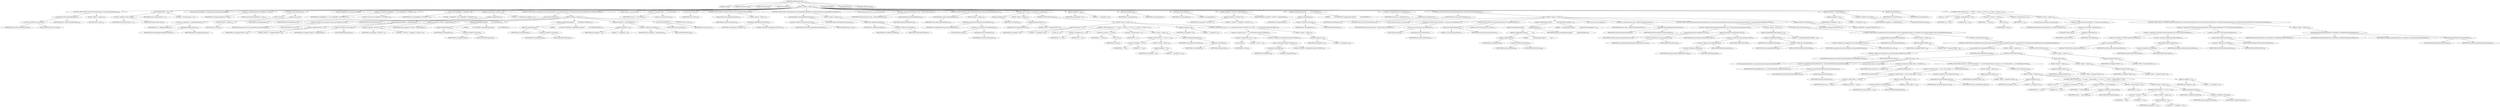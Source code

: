 digraph "printElementDecl" {  
"381" [label = <(METHOD,printElementDecl)<SUB>206</SUB>> ]
"19" [label = <(PARAM,this)<SUB>206</SUB>> ]
"382" [label = <(PARAM,PrintWriter out)<SUB>206</SUB>> ]
"383" [label = <(PARAM,String name)<SUB>206</SUB>> ]
"384" [label = <(PARAM,Class element)<SUB>206</SUB>> ]
"385" [label = <(BLOCK,&lt;empty&gt;,&lt;empty&gt;)<SUB>207</SUB>> ]
"386" [label = <(CONTROL_STRUCTURE,if (visited.containsKey(name)),if (visited.containsKey(name)))<SUB>209</SUB>> ]
"387" [label = <(containsKey,visited.containsKey(name))<SUB>209</SUB>> ]
"388" [label = <(&lt;operator&gt;.fieldAccess,this.visited)<SUB>209</SUB>> ]
"389" [label = <(IDENTIFIER,this,visited.containsKey(name))<SUB>209</SUB>> ]
"390" [label = <(FIELD_IDENTIFIER,visited,visited)<SUB>209</SUB>> ]
"391" [label = <(IDENTIFIER,name,visited.containsKey(name))<SUB>209</SUB>> ]
"392" [label = <(BLOCK,&lt;empty&gt;,&lt;empty&gt;)<SUB>209</SUB>> ]
"393" [label = <(RETURN,return;,return;)<SUB>210</SUB>> ]
"394" [label = <(put,visited.put(name, &quot;&quot;))<SUB>212</SUB>> ]
"395" [label = <(&lt;operator&gt;.fieldAccess,this.visited)<SUB>212</SUB>> ]
"396" [label = <(IDENTIFIER,this,visited.put(name, &quot;&quot;))<SUB>212</SUB>> ]
"397" [label = <(FIELD_IDENTIFIER,visited,visited)<SUB>212</SUB>> ]
"398" [label = <(IDENTIFIER,name,visited.put(name, &quot;&quot;))<SUB>212</SUB>> ]
"399" [label = <(LITERAL,&quot;&quot;,visited.put(name, &quot;&quot;))<SUB>212</SUB>> ]
"400" [label = <(LOCAL,IntrospectionHelper ih: org.apache.tools.ant.IntrospectionHelper)> ]
"401" [label = <(&lt;operator&gt;.assignment,IntrospectionHelper ih = null)<SUB>214</SUB>> ]
"402" [label = <(IDENTIFIER,ih,IntrospectionHelper ih = null)<SUB>214</SUB>> ]
"403" [label = <(LITERAL,null,IntrospectionHelper ih = null)<SUB>214</SUB>> ]
"404" [label = <(CONTROL_STRUCTURE,try,try)<SUB>215</SUB>> ]
"405" [label = <(BLOCK,try,try)<SUB>215</SUB>> ]
"406" [label = <(&lt;operator&gt;.assignment,ih = getHelper(element))<SUB>216</SUB>> ]
"407" [label = <(IDENTIFIER,ih,ih = getHelper(element))<SUB>216</SUB>> ]
"408" [label = <(getHelper,getHelper(element))<SUB>216</SUB>> ]
"409" [label = <(IDENTIFIER,IntrospectionHelper,getHelper(element))<SUB>216</SUB>> ]
"410" [label = <(IDENTIFIER,element,getHelper(element))<SUB>216</SUB>> ]
"411" [label = <(BLOCK,catch,catch)> ]
"412" [label = <(BLOCK,&lt;empty&gt;,&lt;empty&gt;)<SUB>217</SUB>> ]
"413" [label = <(RETURN,return;,return;)<SUB>223</SUB>> ]
"15" [label = <(LOCAL,StringBuffer sb: java.lang.StringBuffer)> ]
"414" [label = <(&lt;operator&gt;.assignment,StringBuffer sb = new StringBuffer(&quot;&lt;!ELEMENT &quot;))<SUB>226</SUB>> ]
"415" [label = <(IDENTIFIER,sb,StringBuffer sb = new StringBuffer(&quot;&lt;!ELEMENT &quot;))<SUB>226</SUB>> ]
"416" [label = <(&lt;operator&gt;.alloc,new StringBuffer(&quot;&lt;!ELEMENT &quot;))<SUB>226</SUB>> ]
"417" [label = <(&lt;init&gt;,new StringBuffer(&quot;&lt;!ELEMENT &quot;))<SUB>226</SUB>> ]
"14" [label = <(IDENTIFIER,sb,new StringBuffer(&quot;&lt;!ELEMENT &quot;))<SUB>226</SUB>> ]
"418" [label = <(LITERAL,&quot;&lt;!ELEMENT &quot;,new StringBuffer(&quot;&lt;!ELEMENT &quot;))<SUB>226</SUB>> ]
"419" [label = <(append,sb.append(name).append(&quot; &quot;))<SUB>227</SUB>> ]
"420" [label = <(append,sb.append(name))<SUB>227</SUB>> ]
"421" [label = <(IDENTIFIER,sb,sb.append(name))<SUB>227</SUB>> ]
"422" [label = <(IDENTIFIER,name,sb.append(name))<SUB>227</SUB>> ]
"423" [label = <(LITERAL,&quot; &quot;,sb.append(name).append(&quot; &quot;))<SUB>227</SUB>> ]
"424" [label = <(CONTROL_STRUCTURE,if (org.apache.tools.ant.types.Reference.class.equals(element)),if (org.apache.tools.ant.types.Reference.class.equals(element)))<SUB>229</SUB>> ]
"425" [label = <(equals,equals(element))<SUB>229</SUB>> ]
"426" [label = <(&lt;operator&gt;.fieldAccess,org.apache.tools.ant.types.Reference.class)<SUB>229</SUB>> ]
"427" [label = <(IDENTIFIER,org.apache.tools.ant.types.Reference,equals(element))<SUB>229</SUB>> ]
"428" [label = <(FIELD_IDENTIFIER,class,class)<SUB>229</SUB>> ]
"429" [label = <(IDENTIFIER,element,equals(element))<SUB>229</SUB>> ]
"430" [label = <(BLOCK,&lt;empty&gt;,&lt;empty&gt;)<SUB>229</SUB>> ]
"431" [label = <(append,sb.append(&quot;EMPTY&gt;&quot;).append(lSep))<SUB>230</SUB>> ]
"432" [label = <(append,sb.append(&quot;EMPTY&gt;&quot;))<SUB>230</SUB>> ]
"433" [label = <(IDENTIFIER,sb,sb.append(&quot;EMPTY&gt;&quot;))<SUB>230</SUB>> ]
"434" [label = <(LITERAL,&quot;EMPTY&gt;&quot;,sb.append(&quot;EMPTY&gt;&quot;))<SUB>230</SUB>> ]
"435" [label = <(&lt;operator&gt;.fieldAccess,this.lSep)<SUB>230</SUB>> ]
"436" [label = <(IDENTIFIER,this,sb.append(&quot;EMPTY&gt;&quot;).append(lSep))<SUB>230</SUB>> ]
"437" [label = <(FIELD_IDENTIFIER,lSep,lSep)<SUB>230</SUB>> ]
"438" [label = <(append,sb.append(&quot;&lt;!ATTLIST &quot;).append(name))<SUB>231</SUB>> ]
"439" [label = <(append,sb.append(&quot;&lt;!ATTLIST &quot;))<SUB>231</SUB>> ]
"440" [label = <(IDENTIFIER,sb,sb.append(&quot;&lt;!ATTLIST &quot;))<SUB>231</SUB>> ]
"441" [label = <(LITERAL,&quot;&lt;!ATTLIST &quot;,sb.append(&quot;&lt;!ATTLIST &quot;))<SUB>231</SUB>> ]
"442" [label = <(IDENTIFIER,name,sb.append(&quot;&lt;!ATTLIST &quot;).append(name))<SUB>231</SUB>> ]
"443" [label = <(append,sb.append(lSep).append(&quot;          id ID #IMPLIED&quot;))<SUB>232</SUB>> ]
"444" [label = <(append,sb.append(lSep))<SUB>232</SUB>> ]
"445" [label = <(IDENTIFIER,sb,sb.append(lSep))<SUB>232</SUB>> ]
"446" [label = <(&lt;operator&gt;.fieldAccess,this.lSep)<SUB>232</SUB>> ]
"447" [label = <(IDENTIFIER,this,sb.append(lSep))<SUB>232</SUB>> ]
"448" [label = <(FIELD_IDENTIFIER,lSep,lSep)<SUB>232</SUB>> ]
"449" [label = <(LITERAL,&quot;          id ID #IMPLIED&quot;,sb.append(lSep).append(&quot;          id ID #IMPLIED&quot;))<SUB>232</SUB>> ]
"450" [label = <(append,sb.append(lSep).append(&quot;          refid IDREF #IMPLIED&quot;))<SUB>233</SUB>> ]
"451" [label = <(append,sb.append(lSep))<SUB>233</SUB>> ]
"452" [label = <(IDENTIFIER,sb,sb.append(lSep))<SUB>233</SUB>> ]
"453" [label = <(&lt;operator&gt;.fieldAccess,this.lSep)<SUB>233</SUB>> ]
"454" [label = <(IDENTIFIER,this,sb.append(lSep))<SUB>233</SUB>> ]
"455" [label = <(FIELD_IDENTIFIER,lSep,lSep)<SUB>233</SUB>> ]
"456" [label = <(LITERAL,&quot;          refid IDREF #IMPLIED&quot;,sb.append(lSep).append(&quot;          refid IDREF #IMPLIED&quot;))<SUB>233</SUB>> ]
"457" [label = <(append,sb.append(&quot;&gt;&quot;).append(lSep))<SUB>234</SUB>> ]
"458" [label = <(append,sb.append(&quot;&gt;&quot;))<SUB>234</SUB>> ]
"459" [label = <(IDENTIFIER,sb,sb.append(&quot;&gt;&quot;))<SUB>234</SUB>> ]
"460" [label = <(LITERAL,&quot;&gt;&quot;,sb.append(&quot;&gt;&quot;))<SUB>234</SUB>> ]
"461" [label = <(&lt;operator&gt;.fieldAccess,this.lSep)<SUB>234</SUB>> ]
"462" [label = <(IDENTIFIER,this,sb.append(&quot;&gt;&quot;).append(lSep))<SUB>234</SUB>> ]
"463" [label = <(FIELD_IDENTIFIER,lSep,lSep)<SUB>234</SUB>> ]
"464" [label = <(println,out.println(sb))<SUB>235</SUB>> ]
"465" [label = <(IDENTIFIER,out,out.println(sb))<SUB>235</SUB>> ]
"466" [label = <(IDENTIFIER,sb,out.println(sb))<SUB>235</SUB>> ]
"467" [label = <(RETURN,return;,return;)<SUB>236</SUB>> ]
"17" [label = <(LOCAL,Vector v: java.util.Vector)> ]
"468" [label = <(&lt;operator&gt;.assignment,Vector v = new Vector())<SUB>239</SUB>> ]
"469" [label = <(IDENTIFIER,v,Vector v = new Vector())<SUB>239</SUB>> ]
"470" [label = <(&lt;operator&gt;.alloc,new Vector())<SUB>239</SUB>> ]
"471" [label = <(&lt;init&gt;,new Vector())<SUB>239</SUB>> ]
"16" [label = <(IDENTIFIER,v,new Vector())<SUB>239</SUB>> ]
"472" [label = <(CONTROL_STRUCTURE,if (ih.supportsCharacters()),if (ih.supportsCharacters()))<SUB>240</SUB>> ]
"473" [label = <(supportsCharacters,supportsCharacters())<SUB>240</SUB>> ]
"474" [label = <(IDENTIFIER,ih,supportsCharacters())<SUB>240</SUB>> ]
"475" [label = <(BLOCK,&lt;empty&gt;,&lt;empty&gt;)<SUB>240</SUB>> ]
"476" [label = <(addElement,v.addElement(&quot;#PCDATA&quot;))<SUB>241</SUB>> ]
"477" [label = <(IDENTIFIER,v,v.addElement(&quot;#PCDATA&quot;))<SUB>241</SUB>> ]
"478" [label = <(LITERAL,&quot;#PCDATA&quot;,v.addElement(&quot;#PCDATA&quot;))<SUB>241</SUB>> ]
"479" [label = <(CONTROL_STRUCTURE,if (TaskContainer.class.isAssignableFrom(element)),if (TaskContainer.class.isAssignableFrom(element)))<SUB>244</SUB>> ]
"480" [label = <(isAssignableFrom,isAssignableFrom(element))<SUB>244</SUB>> ]
"481" [label = <(&lt;operator&gt;.fieldAccess,TaskContainer.class)<SUB>244</SUB>> ]
"482" [label = <(IDENTIFIER,TaskContainer,isAssignableFrom(element))<SUB>244</SUB>> ]
"483" [label = <(FIELD_IDENTIFIER,class,class)<SUB>244</SUB>> ]
"484" [label = <(IDENTIFIER,element,isAssignableFrom(element))<SUB>244</SUB>> ]
"485" [label = <(BLOCK,&lt;empty&gt;,&lt;empty&gt;)<SUB>244</SUB>> ]
"486" [label = <(addElement,v.addElement(TASKS))<SUB>245</SUB>> ]
"487" [label = <(IDENTIFIER,v,v.addElement(TASKS))<SUB>245</SUB>> ]
"488" [label = <(&lt;operator&gt;.fieldAccess,this.TASKS)<SUB>245</SUB>> ]
"489" [label = <(IDENTIFIER,this,v.addElement(TASKS))<SUB>245</SUB>> ]
"490" [label = <(FIELD_IDENTIFIER,TASKS,TASKS)<SUB>245</SUB>> ]
"491" [label = <(LOCAL,Enumeration enum: java.util.Enumeration)> ]
"492" [label = <(&lt;operator&gt;.assignment,Enumeration enum = getNestedElements())<SUB>248</SUB>> ]
"493" [label = <(IDENTIFIER,enum,Enumeration enum = getNestedElements())<SUB>248</SUB>> ]
"494" [label = <(getNestedElements,getNestedElements())<SUB>248</SUB>> ]
"495" [label = <(IDENTIFIER,ih,getNestedElements())<SUB>248</SUB>> ]
"496" [label = <(CONTROL_STRUCTURE,while (enum.hasMoreElements()),while (enum.hasMoreElements()))<SUB>249</SUB>> ]
"497" [label = <(hasMoreElements,enum.hasMoreElements())<SUB>249</SUB>> ]
"498" [label = <(IDENTIFIER,enum,enum.hasMoreElements())<SUB>249</SUB>> ]
"499" [label = <(BLOCK,&lt;empty&gt;,&lt;empty&gt;)<SUB>249</SUB>> ]
"500" [label = <(addElement,v.addElement((String) enum.nextElement()))<SUB>250</SUB>> ]
"501" [label = <(IDENTIFIER,v,v.addElement((String) enum.nextElement()))<SUB>250</SUB>> ]
"502" [label = <(&lt;operator&gt;.cast,(String) enum.nextElement())<SUB>250</SUB>> ]
"503" [label = <(TYPE_REF,String,String)<SUB>250</SUB>> ]
"504" [label = <(nextElement,enum.nextElement())<SUB>250</SUB>> ]
"505" [label = <(IDENTIFIER,enum,enum.nextElement())<SUB>250</SUB>> ]
"506" [label = <(CONTROL_STRUCTURE,if (v.isEmpty()),if (v.isEmpty()))<SUB>253</SUB>> ]
"507" [label = <(isEmpty,v.isEmpty())<SUB>253</SUB>> ]
"508" [label = <(IDENTIFIER,v,v.isEmpty())<SUB>253</SUB>> ]
"509" [label = <(BLOCK,&lt;empty&gt;,&lt;empty&gt;)<SUB>253</SUB>> ]
"510" [label = <(append,sb.append(&quot;EMPTY&quot;))<SUB>254</SUB>> ]
"511" [label = <(IDENTIFIER,sb,sb.append(&quot;EMPTY&quot;))<SUB>254</SUB>> ]
"512" [label = <(LITERAL,&quot;EMPTY&quot;,sb.append(&quot;EMPTY&quot;))<SUB>254</SUB>> ]
"513" [label = <(CONTROL_STRUCTURE,else,else)<SUB>255</SUB>> ]
"514" [label = <(BLOCK,&lt;empty&gt;,&lt;empty&gt;)<SUB>255</SUB>> ]
"515" [label = <(append,sb.append(&quot;(&quot;))<SUB>256</SUB>> ]
"516" [label = <(IDENTIFIER,sb,sb.append(&quot;(&quot;))<SUB>256</SUB>> ]
"517" [label = <(LITERAL,&quot;(&quot;,sb.append(&quot;(&quot;))<SUB>256</SUB>> ]
"518" [label = <(CONTROL_STRUCTURE,for (int i = 0; Some(i &lt; v.size()); i++),for (int i = 0; Some(i &lt; v.size()); i++))<SUB>257</SUB>> ]
"519" [label = <(LOCAL,int i: int)> ]
"520" [label = <(&lt;operator&gt;.assignment,int i = 0)<SUB>257</SUB>> ]
"521" [label = <(IDENTIFIER,i,int i = 0)<SUB>257</SUB>> ]
"522" [label = <(LITERAL,0,int i = 0)<SUB>257</SUB>> ]
"523" [label = <(&lt;operator&gt;.lessThan,i &lt; v.size())<SUB>257</SUB>> ]
"524" [label = <(IDENTIFIER,i,i &lt; v.size())<SUB>257</SUB>> ]
"525" [label = <(size,v.size())<SUB>257</SUB>> ]
"526" [label = <(IDENTIFIER,v,v.size())<SUB>257</SUB>> ]
"527" [label = <(&lt;operator&gt;.postIncrement,i++)<SUB>257</SUB>> ]
"528" [label = <(IDENTIFIER,i,i++)<SUB>257</SUB>> ]
"529" [label = <(BLOCK,&lt;empty&gt;,&lt;empty&gt;)<SUB>257</SUB>> ]
"530" [label = <(CONTROL_STRUCTURE,if (i != 0),if (i != 0))<SUB>258</SUB>> ]
"531" [label = <(&lt;operator&gt;.notEquals,i != 0)<SUB>258</SUB>> ]
"532" [label = <(IDENTIFIER,i,i != 0)<SUB>258</SUB>> ]
"533" [label = <(LITERAL,0,i != 0)<SUB>258</SUB>> ]
"534" [label = <(BLOCK,&lt;empty&gt;,&lt;empty&gt;)<SUB>258</SUB>> ]
"535" [label = <(append,sb.append(&quot; | &quot;))<SUB>259</SUB>> ]
"536" [label = <(IDENTIFIER,sb,sb.append(&quot; | &quot;))<SUB>259</SUB>> ]
"537" [label = <(LITERAL,&quot; | &quot;,sb.append(&quot; | &quot;))<SUB>259</SUB>> ]
"538" [label = <(append,sb.append(v.elementAt(i)))<SUB>261</SUB>> ]
"539" [label = <(IDENTIFIER,sb,sb.append(v.elementAt(i)))<SUB>261</SUB>> ]
"540" [label = <(elementAt,v.elementAt(i))<SUB>261</SUB>> ]
"541" [label = <(IDENTIFIER,v,v.elementAt(i))<SUB>261</SUB>> ]
"542" [label = <(IDENTIFIER,i,v.elementAt(i))<SUB>261</SUB>> ]
"543" [label = <(append,sb.append(&quot;)&quot;))<SUB>263</SUB>> ]
"544" [label = <(IDENTIFIER,sb,sb.append(&quot;)&quot;))<SUB>263</SUB>> ]
"545" [label = <(LITERAL,&quot;)&quot;,sb.append(&quot;)&quot;))<SUB>263</SUB>> ]
"546" [label = <(CONTROL_STRUCTURE,if (v.size() &gt; 1 || !v.elementAt(0).equals(&quot;#PCDATA&quot;)),if (v.size() &gt; 1 || !v.elementAt(0).equals(&quot;#PCDATA&quot;)))<SUB>264</SUB>> ]
"547" [label = <(&lt;operator&gt;.logicalOr,v.size() &gt; 1 || !v.elementAt(0).equals(&quot;#PCDATA&quot;))<SUB>264</SUB>> ]
"548" [label = <(&lt;operator&gt;.greaterThan,v.size() &gt; 1)<SUB>264</SUB>> ]
"549" [label = <(size,v.size())<SUB>264</SUB>> ]
"550" [label = <(IDENTIFIER,v,v.size())<SUB>264</SUB>> ]
"551" [label = <(LITERAL,1,v.size() &gt; 1)<SUB>264</SUB>> ]
"552" [label = <(&lt;operator&gt;.logicalNot,!v.elementAt(0).equals(&quot;#PCDATA&quot;))<SUB>264</SUB>> ]
"553" [label = <(equals,v.elementAt(0).equals(&quot;#PCDATA&quot;))<SUB>264</SUB>> ]
"554" [label = <(elementAt,v.elementAt(0))<SUB>264</SUB>> ]
"555" [label = <(IDENTIFIER,v,v.elementAt(0))<SUB>264</SUB>> ]
"556" [label = <(LITERAL,0,v.elementAt(0))<SUB>264</SUB>> ]
"557" [label = <(LITERAL,&quot;#PCDATA&quot;,v.elementAt(0).equals(&quot;#PCDATA&quot;))<SUB>264</SUB>> ]
"558" [label = <(BLOCK,&lt;empty&gt;,&lt;empty&gt;)<SUB>264</SUB>> ]
"559" [label = <(append,sb.append(&quot;*&quot;))<SUB>265</SUB>> ]
"560" [label = <(IDENTIFIER,sb,sb.append(&quot;*&quot;))<SUB>265</SUB>> ]
"561" [label = <(LITERAL,&quot;*&quot;,sb.append(&quot;*&quot;))<SUB>265</SUB>> ]
"562" [label = <(append,sb.append(&quot;&gt;&quot;))<SUB>268</SUB>> ]
"563" [label = <(IDENTIFIER,sb,sb.append(&quot;&gt;&quot;))<SUB>268</SUB>> ]
"564" [label = <(LITERAL,&quot;&gt;&quot;,sb.append(&quot;&gt;&quot;))<SUB>268</SUB>> ]
"565" [label = <(println,out.println(sb))<SUB>269</SUB>> ]
"566" [label = <(IDENTIFIER,out,out.println(sb))<SUB>269</SUB>> ]
"567" [label = <(IDENTIFIER,sb,out.println(sb))<SUB>269</SUB>> ]
"568" [label = <(setLength,sb.setLength(0))<SUB>271</SUB>> ]
"569" [label = <(IDENTIFIER,sb,sb.setLength(0))<SUB>271</SUB>> ]
"570" [label = <(LITERAL,0,sb.setLength(0))<SUB>271</SUB>> ]
"571" [label = <(append,sb.append(&quot;&lt;!ATTLIST &quot;).append(name))<SUB>272</SUB>> ]
"572" [label = <(append,sb.append(&quot;&lt;!ATTLIST &quot;))<SUB>272</SUB>> ]
"573" [label = <(IDENTIFIER,sb,sb.append(&quot;&lt;!ATTLIST &quot;))<SUB>272</SUB>> ]
"574" [label = <(LITERAL,&quot;&lt;!ATTLIST &quot;,sb.append(&quot;&lt;!ATTLIST &quot;))<SUB>272</SUB>> ]
"575" [label = <(IDENTIFIER,name,sb.append(&quot;&lt;!ATTLIST &quot;).append(name))<SUB>272</SUB>> ]
"576" [label = <(append,sb.append(lSep).append(&quot;          id ID #IMPLIED&quot;))<SUB>273</SUB>> ]
"577" [label = <(append,sb.append(lSep))<SUB>273</SUB>> ]
"578" [label = <(IDENTIFIER,sb,sb.append(lSep))<SUB>273</SUB>> ]
"579" [label = <(&lt;operator&gt;.fieldAccess,this.lSep)<SUB>273</SUB>> ]
"580" [label = <(IDENTIFIER,this,sb.append(lSep))<SUB>273</SUB>> ]
"581" [label = <(FIELD_IDENTIFIER,lSep,lSep)<SUB>273</SUB>> ]
"582" [label = <(LITERAL,&quot;          id ID #IMPLIED&quot;,sb.append(lSep).append(&quot;          id ID #IMPLIED&quot;))<SUB>273</SUB>> ]
"583" [label = <(&lt;operator&gt;.assignment,enum = getAttributes())<SUB>275</SUB>> ]
"584" [label = <(IDENTIFIER,enum,enum = getAttributes())<SUB>275</SUB>> ]
"585" [label = <(getAttributes,getAttributes())<SUB>275</SUB>> ]
"586" [label = <(IDENTIFIER,ih,getAttributes())<SUB>275</SUB>> ]
"587" [label = <(CONTROL_STRUCTURE,while (enum.hasMoreElements()),while (enum.hasMoreElements()))<SUB>276</SUB>> ]
"588" [label = <(hasMoreElements,enum.hasMoreElements())<SUB>276</SUB>> ]
"589" [label = <(IDENTIFIER,enum,enum.hasMoreElements())<SUB>276</SUB>> ]
"590" [label = <(BLOCK,&lt;empty&gt;,&lt;empty&gt;)<SUB>276</SUB>> ]
"591" [label = <(LOCAL,String attrName: java.lang.String)> ]
"592" [label = <(&lt;operator&gt;.assignment,String attrName = (String) enum.nextElement())<SUB>277</SUB>> ]
"593" [label = <(IDENTIFIER,attrName,String attrName = (String) enum.nextElement())<SUB>277</SUB>> ]
"594" [label = <(&lt;operator&gt;.cast,(String) enum.nextElement())<SUB>277</SUB>> ]
"595" [label = <(TYPE_REF,String,String)<SUB>277</SUB>> ]
"596" [label = <(nextElement,enum.nextElement())<SUB>277</SUB>> ]
"597" [label = <(IDENTIFIER,enum,enum.nextElement())<SUB>277</SUB>> ]
"598" [label = <(CONTROL_STRUCTURE,if (&quot;id&quot;.equals(attrName)),if (&quot;id&quot;.equals(attrName)))<SUB>278</SUB>> ]
"599" [label = <(equals,this.equals(attrName))<SUB>278</SUB>> ]
"600" [label = <(LITERAL,&quot;id&quot;,this.equals(attrName))<SUB>278</SUB>> ]
"601" [label = <(IDENTIFIER,attrName,this.equals(attrName))<SUB>278</SUB>> ]
"602" [label = <(CONTROL_STRUCTURE,continue;,continue;)<SUB>278</SUB>> ]
"603" [label = <(append,sb.append(lSep).append(&quot;          &quot;).append(attrName).append(&quot; &quot;))<SUB>280</SUB>> ]
"604" [label = <(append,sb.append(lSep).append(&quot;          &quot;).append(attrName))<SUB>280</SUB>> ]
"605" [label = <(append,sb.append(lSep).append(&quot;          &quot;))<SUB>280</SUB>> ]
"606" [label = <(append,sb.append(lSep))<SUB>280</SUB>> ]
"607" [label = <(IDENTIFIER,sb,sb.append(lSep))<SUB>280</SUB>> ]
"608" [label = <(&lt;operator&gt;.fieldAccess,this.lSep)<SUB>280</SUB>> ]
"609" [label = <(IDENTIFIER,this,sb.append(lSep))<SUB>280</SUB>> ]
"610" [label = <(FIELD_IDENTIFIER,lSep,lSep)<SUB>280</SUB>> ]
"611" [label = <(LITERAL,&quot;          &quot;,sb.append(lSep).append(&quot;          &quot;))<SUB>280</SUB>> ]
"612" [label = <(IDENTIFIER,attrName,sb.append(lSep).append(&quot;          &quot;).append(attrName))<SUB>280</SUB>> ]
"613" [label = <(LITERAL,&quot; &quot;,sb.append(lSep).append(&quot;          &quot;).append(attrName).append(&quot; &quot;))<SUB>280</SUB>> ]
"614" [label = <(LOCAL,Class type: java.lang.Class)> ]
"615" [label = <(&lt;operator&gt;.assignment,Class type = getAttributeType(attrName))<SUB>281</SUB>> ]
"616" [label = <(IDENTIFIER,type,Class type = getAttributeType(attrName))<SUB>281</SUB>> ]
"617" [label = <(getAttributeType,getAttributeType(attrName))<SUB>281</SUB>> ]
"618" [label = <(IDENTIFIER,ih,getAttributeType(attrName))<SUB>281</SUB>> ]
"619" [label = <(IDENTIFIER,attrName,getAttributeType(attrName))<SUB>281</SUB>> ]
"620" [label = <(CONTROL_STRUCTURE,if (type.equals(java.lang.Boolean.class) || type.equals(java.lang.Boolean.TYPE)),if (type.equals(java.lang.Boolean.class) || type.equals(java.lang.Boolean.TYPE)))<SUB>282</SUB>> ]
"621" [label = <(&lt;operator&gt;.logicalOr,type.equals(java.lang.Boolean.class) || type.equals(java.lang.Boolean.TYPE))<SUB>282</SUB>> ]
"622" [label = <(equals,type.equals(java.lang.Boolean.class))<SUB>282</SUB>> ]
"623" [label = <(IDENTIFIER,type,type.equals(java.lang.Boolean.class))<SUB>282</SUB>> ]
"624" [label = <(&lt;operator&gt;.fieldAccess,java.lang.Boolean.class)<SUB>282</SUB>> ]
"625" [label = <(IDENTIFIER,java.lang.Boolean,type.equals(java.lang.Boolean.class))<SUB>282</SUB>> ]
"626" [label = <(FIELD_IDENTIFIER,class,class)<SUB>282</SUB>> ]
"627" [label = <(equals,type.equals(java.lang.Boolean.TYPE))<SUB>283</SUB>> ]
"628" [label = <(IDENTIFIER,type,type.equals(java.lang.Boolean.TYPE))<SUB>283</SUB>> ]
"629" [label = <(&lt;operator&gt;.fieldAccess,java.lang.Boolean.TYPE)<SUB>283</SUB>> ]
"630" [label = <(&lt;operator&gt;.fieldAccess,java.lang.Boolean)<SUB>283</SUB>> ]
"631" [label = <(&lt;operator&gt;.fieldAccess,java.lang)<SUB>283</SUB>> ]
"632" [label = <(IDENTIFIER,java,type.equals(java.lang.Boolean.TYPE))<SUB>283</SUB>> ]
"633" [label = <(FIELD_IDENTIFIER,lang,lang)<SUB>283</SUB>> ]
"634" [label = <(FIELD_IDENTIFIER,Boolean,Boolean)<SUB>283</SUB>> ]
"635" [label = <(FIELD_IDENTIFIER,TYPE,TYPE)<SUB>283</SUB>> ]
"636" [label = <(BLOCK,&lt;empty&gt;,&lt;empty&gt;)<SUB>283</SUB>> ]
"637" [label = <(append,sb.append(BOOLEAN).append(&quot; &quot;))<SUB>284</SUB>> ]
"638" [label = <(append,sb.append(BOOLEAN))<SUB>284</SUB>> ]
"639" [label = <(IDENTIFIER,sb,sb.append(BOOLEAN))<SUB>284</SUB>> ]
"640" [label = <(&lt;operator&gt;.fieldAccess,this.BOOLEAN)<SUB>284</SUB>> ]
"641" [label = <(IDENTIFIER,this,sb.append(BOOLEAN))<SUB>284</SUB>> ]
"642" [label = <(FIELD_IDENTIFIER,BOOLEAN,BOOLEAN)<SUB>284</SUB>> ]
"643" [label = <(LITERAL,&quot; &quot;,sb.append(BOOLEAN).append(&quot; &quot;))<SUB>284</SUB>> ]
"644" [label = <(CONTROL_STRUCTURE,else,else)<SUB>285</SUB>> ]
"645" [label = <(CONTROL_STRUCTURE,if (org.apache.tools.ant.types.Reference.class.isAssignableFrom(type)),if (org.apache.tools.ant.types.Reference.class.isAssignableFrom(type)))<SUB>285</SUB>> ]
"646" [label = <(isAssignableFrom,isAssignableFrom(type))<SUB>285</SUB>> ]
"647" [label = <(&lt;operator&gt;.fieldAccess,org.apache.tools.ant.types.Reference.class)<SUB>285</SUB>> ]
"648" [label = <(IDENTIFIER,org.apache.tools.ant.types.Reference,isAssignableFrom(type))<SUB>285</SUB>> ]
"649" [label = <(FIELD_IDENTIFIER,class,class)<SUB>285</SUB>> ]
"650" [label = <(IDENTIFIER,type,isAssignableFrom(type))<SUB>285</SUB>> ]
"651" [label = <(BLOCK,&lt;empty&gt;,&lt;empty&gt;)<SUB>285</SUB>> ]
"652" [label = <(append,sb.append(&quot;IDREF &quot;))<SUB>286</SUB>> ]
"653" [label = <(IDENTIFIER,sb,sb.append(&quot;IDREF &quot;))<SUB>286</SUB>> ]
"654" [label = <(LITERAL,&quot;IDREF &quot;,sb.append(&quot;IDREF &quot;))<SUB>286</SUB>> ]
"655" [label = <(CONTROL_STRUCTURE,else,else)<SUB>287</SUB>> ]
"656" [label = <(CONTROL_STRUCTURE,if (org.apache.tools.ant.types.EnumeratedAttribute.class.isAssignableFrom(type)),if (org.apache.tools.ant.types.EnumeratedAttribute.class.isAssignableFrom(type)))<SUB>287</SUB>> ]
"657" [label = <(isAssignableFrom,isAssignableFrom(type))<SUB>287</SUB>> ]
"658" [label = <(&lt;operator&gt;.fieldAccess,org.apache.tools.ant.types.EnumeratedAttribute.class)<SUB>287</SUB>> ]
"659" [label = <(IDENTIFIER,org.apache.tools.ant.types.EnumeratedAttribute,isAssignableFrom(type))<SUB>287</SUB>> ]
"660" [label = <(FIELD_IDENTIFIER,class,class)<SUB>287</SUB>> ]
"661" [label = <(IDENTIFIER,type,isAssignableFrom(type))<SUB>287</SUB>> ]
"662" [label = <(BLOCK,&lt;empty&gt;,&lt;empty&gt;)<SUB>287</SUB>> ]
"663" [label = <(CONTROL_STRUCTURE,try,try)<SUB>288</SUB>> ]
"664" [label = <(BLOCK,try,try)<SUB>288</SUB>> ]
"665" [label = <(LOCAL,EnumeratedAttribute ea: org.apache.tools.ant.types.EnumeratedAttribute)> ]
"666" [label = <(&lt;operator&gt;.assignment,EnumeratedAttribute ea = (EnumeratedAttribute) type.newInstance())<SUB>289</SUB>> ]
"667" [label = <(IDENTIFIER,ea,EnumeratedAttribute ea = (EnumeratedAttribute) type.newInstance())<SUB>289</SUB>> ]
"668" [label = <(&lt;operator&gt;.cast,(EnumeratedAttribute) type.newInstance())<SUB>290</SUB>> ]
"669" [label = <(TYPE_REF,EnumeratedAttribute,EnumeratedAttribute)<SUB>290</SUB>> ]
"670" [label = <(newInstance,type.newInstance())<SUB>290</SUB>> ]
"671" [label = <(IDENTIFIER,type,type.newInstance())<SUB>290</SUB>> ]
"672" [label = <(LOCAL,String[] values: java.lang.String[])> ]
"673" [label = <(&lt;operator&gt;.assignment,String[] values = getValues())<SUB>291</SUB>> ]
"674" [label = <(IDENTIFIER,values,String[] values = getValues())<SUB>291</SUB>> ]
"675" [label = <(getValues,getValues())<SUB>291</SUB>> ]
"676" [label = <(IDENTIFIER,ea,getValues())<SUB>291</SUB>> ]
"677" [label = <(CONTROL_STRUCTURE,if (values == null || values.length == 0 || !areNmtokens(values)),if (values == null || values.length == 0 || !areNmtokens(values)))<SUB>292</SUB>> ]
"678" [label = <(&lt;operator&gt;.logicalOr,values == null || values.length == 0 || !areNmtokens(values))<SUB>292</SUB>> ]
"679" [label = <(&lt;operator&gt;.logicalOr,values == null || values.length == 0)<SUB>292</SUB>> ]
"680" [label = <(&lt;operator&gt;.equals,values == null)<SUB>292</SUB>> ]
"681" [label = <(IDENTIFIER,values,values == null)<SUB>292</SUB>> ]
"682" [label = <(LITERAL,null,values == null)<SUB>292</SUB>> ]
"683" [label = <(&lt;operator&gt;.equals,values.length == 0)<SUB>293</SUB>> ]
"684" [label = <(&lt;operator&gt;.fieldAccess,values.length)<SUB>293</SUB>> ]
"685" [label = <(IDENTIFIER,values,values.length == 0)<SUB>293</SUB>> ]
"686" [label = <(FIELD_IDENTIFIER,length,length)<SUB>293</SUB>> ]
"687" [label = <(LITERAL,0,values.length == 0)<SUB>293</SUB>> ]
"688" [label = <(&lt;operator&gt;.logicalNot,!areNmtokens(values))<SUB>294</SUB>> ]
"689" [label = <(areNmtokens,this.areNmtokens(values))<SUB>294</SUB>> ]
"18" [label = <(IDENTIFIER,this,this.areNmtokens(values))<SUB>294</SUB>> ]
"690" [label = <(IDENTIFIER,values,this.areNmtokens(values))<SUB>294</SUB>> ]
"691" [label = <(BLOCK,&lt;empty&gt;,&lt;empty&gt;)<SUB>294</SUB>> ]
"692" [label = <(append,sb.append(&quot;CDATA &quot;))<SUB>295</SUB>> ]
"693" [label = <(IDENTIFIER,sb,sb.append(&quot;CDATA &quot;))<SUB>295</SUB>> ]
"694" [label = <(LITERAL,&quot;CDATA &quot;,sb.append(&quot;CDATA &quot;))<SUB>295</SUB>> ]
"695" [label = <(CONTROL_STRUCTURE,else,else)<SUB>296</SUB>> ]
"696" [label = <(BLOCK,&lt;empty&gt;,&lt;empty&gt;)<SUB>296</SUB>> ]
"697" [label = <(append,sb.append(&quot;(&quot;))<SUB>297</SUB>> ]
"698" [label = <(IDENTIFIER,sb,sb.append(&quot;(&quot;))<SUB>297</SUB>> ]
"699" [label = <(LITERAL,&quot;(&quot;,sb.append(&quot;(&quot;))<SUB>297</SUB>> ]
"700" [label = <(CONTROL_STRUCTURE,for (int i = 0; Some(i &lt; values.length); i++),for (int i = 0; Some(i &lt; values.length); i++))<SUB>298</SUB>> ]
"701" [label = <(LOCAL,int i: int)> ]
"702" [label = <(&lt;operator&gt;.assignment,int i = 0)<SUB>298</SUB>> ]
"703" [label = <(IDENTIFIER,i,int i = 0)<SUB>298</SUB>> ]
"704" [label = <(LITERAL,0,int i = 0)<SUB>298</SUB>> ]
"705" [label = <(&lt;operator&gt;.lessThan,i &lt; values.length)<SUB>298</SUB>> ]
"706" [label = <(IDENTIFIER,i,i &lt; values.length)<SUB>298</SUB>> ]
"707" [label = <(&lt;operator&gt;.fieldAccess,values.length)<SUB>298</SUB>> ]
"708" [label = <(IDENTIFIER,values,i &lt; values.length)<SUB>298</SUB>> ]
"709" [label = <(FIELD_IDENTIFIER,length,length)<SUB>298</SUB>> ]
"710" [label = <(&lt;operator&gt;.postIncrement,i++)<SUB>298</SUB>> ]
"711" [label = <(IDENTIFIER,i,i++)<SUB>298</SUB>> ]
"712" [label = <(BLOCK,&lt;empty&gt;,&lt;empty&gt;)<SUB>298</SUB>> ]
"713" [label = <(CONTROL_STRUCTURE,if (i != 0),if (i != 0))<SUB>299</SUB>> ]
"714" [label = <(&lt;operator&gt;.notEquals,i != 0)<SUB>299</SUB>> ]
"715" [label = <(IDENTIFIER,i,i != 0)<SUB>299</SUB>> ]
"716" [label = <(LITERAL,0,i != 0)<SUB>299</SUB>> ]
"717" [label = <(BLOCK,&lt;empty&gt;,&lt;empty&gt;)<SUB>299</SUB>> ]
"718" [label = <(append,sb.append(&quot; | &quot;))<SUB>300</SUB>> ]
"719" [label = <(IDENTIFIER,sb,sb.append(&quot; | &quot;))<SUB>300</SUB>> ]
"720" [label = <(LITERAL,&quot; | &quot;,sb.append(&quot; | &quot;))<SUB>300</SUB>> ]
"721" [label = <(append,sb.append(values[i]))<SUB>302</SUB>> ]
"722" [label = <(IDENTIFIER,sb,sb.append(values[i]))<SUB>302</SUB>> ]
"723" [label = <(&lt;operator&gt;.indexAccess,values[i])<SUB>302</SUB>> ]
"724" [label = <(IDENTIFIER,values,sb.append(values[i]))<SUB>302</SUB>> ]
"725" [label = <(IDENTIFIER,i,sb.append(values[i]))<SUB>302</SUB>> ]
"726" [label = <(append,sb.append(&quot;) &quot;))<SUB>304</SUB>> ]
"727" [label = <(IDENTIFIER,sb,sb.append(&quot;) &quot;))<SUB>304</SUB>> ]
"728" [label = <(LITERAL,&quot;) &quot;,sb.append(&quot;) &quot;))<SUB>304</SUB>> ]
"729" [label = <(BLOCK,catch,catch)> ]
"730" [label = <(BLOCK,&lt;empty&gt;,&lt;empty&gt;)<SUB>306</SUB>> ]
"731" [label = <(append,sb.append(&quot;CDATA &quot;))<SUB>307</SUB>> ]
"732" [label = <(IDENTIFIER,sb,sb.append(&quot;CDATA &quot;))<SUB>307</SUB>> ]
"733" [label = <(LITERAL,&quot;CDATA &quot;,sb.append(&quot;CDATA &quot;))<SUB>307</SUB>> ]
"734" [label = <(BLOCK,&lt;empty&gt;,&lt;empty&gt;)<SUB>308</SUB>> ]
"735" [label = <(append,sb.append(&quot;CDATA &quot;))<SUB>309</SUB>> ]
"736" [label = <(IDENTIFIER,sb,sb.append(&quot;CDATA &quot;))<SUB>309</SUB>> ]
"737" [label = <(LITERAL,&quot;CDATA &quot;,sb.append(&quot;CDATA &quot;))<SUB>309</SUB>> ]
"738" [label = <(CONTROL_STRUCTURE,else,else)<SUB>311</SUB>> ]
"739" [label = <(BLOCK,&lt;empty&gt;,&lt;empty&gt;)<SUB>311</SUB>> ]
"740" [label = <(append,sb.append(&quot;CDATA &quot;))<SUB>312</SUB>> ]
"741" [label = <(IDENTIFIER,sb,sb.append(&quot;CDATA &quot;))<SUB>312</SUB>> ]
"742" [label = <(LITERAL,&quot;CDATA &quot;,sb.append(&quot;CDATA &quot;))<SUB>312</SUB>> ]
"743" [label = <(append,sb.append(&quot;#IMPLIED&quot;))<SUB>314</SUB>> ]
"744" [label = <(IDENTIFIER,sb,sb.append(&quot;#IMPLIED&quot;))<SUB>314</SUB>> ]
"745" [label = <(LITERAL,&quot;#IMPLIED&quot;,sb.append(&quot;#IMPLIED&quot;))<SUB>314</SUB>> ]
"746" [label = <(append,sb.append(&quot;&gt;&quot;).append(lSep))<SUB>316</SUB>> ]
"747" [label = <(append,sb.append(&quot;&gt;&quot;))<SUB>316</SUB>> ]
"748" [label = <(IDENTIFIER,sb,sb.append(&quot;&gt;&quot;))<SUB>316</SUB>> ]
"749" [label = <(LITERAL,&quot;&gt;&quot;,sb.append(&quot;&gt;&quot;))<SUB>316</SUB>> ]
"750" [label = <(&lt;operator&gt;.fieldAccess,this.lSep)<SUB>316</SUB>> ]
"751" [label = <(IDENTIFIER,this,sb.append(&quot;&gt;&quot;).append(lSep))<SUB>316</SUB>> ]
"752" [label = <(FIELD_IDENTIFIER,lSep,lSep)<SUB>316</SUB>> ]
"753" [label = <(println,out.println(sb))<SUB>317</SUB>> ]
"754" [label = <(IDENTIFIER,out,out.println(sb))<SUB>317</SUB>> ]
"755" [label = <(IDENTIFIER,sb,out.println(sb))<SUB>317</SUB>> ]
"756" [label = <(CONTROL_STRUCTURE,for (int i = 0; Some(i &lt; v.size()); i++),for (int i = 0; Some(i &lt; v.size()); i++))<SUB>319</SUB>> ]
"757" [label = <(LOCAL,int i: int)> ]
"758" [label = <(&lt;operator&gt;.assignment,int i = 0)<SUB>319</SUB>> ]
"759" [label = <(IDENTIFIER,i,int i = 0)<SUB>319</SUB>> ]
"760" [label = <(LITERAL,0,int i = 0)<SUB>319</SUB>> ]
"761" [label = <(&lt;operator&gt;.lessThan,i &lt; v.size())<SUB>319</SUB>> ]
"762" [label = <(IDENTIFIER,i,i &lt; v.size())<SUB>319</SUB>> ]
"763" [label = <(size,v.size())<SUB>319</SUB>> ]
"764" [label = <(IDENTIFIER,v,v.size())<SUB>319</SUB>> ]
"765" [label = <(&lt;operator&gt;.postIncrement,i++)<SUB>319</SUB>> ]
"766" [label = <(IDENTIFIER,i,i++)<SUB>319</SUB>> ]
"767" [label = <(BLOCK,&lt;empty&gt;,&lt;empty&gt;)<SUB>319</SUB>> ]
"768" [label = <(LOCAL,String nestedName: java.lang.String)> ]
"769" [label = <(&lt;operator&gt;.assignment,String nestedName = (String) v.elementAt(i))<SUB>320</SUB>> ]
"770" [label = <(IDENTIFIER,nestedName,String nestedName = (String) v.elementAt(i))<SUB>320</SUB>> ]
"771" [label = <(&lt;operator&gt;.cast,(String) v.elementAt(i))<SUB>320</SUB>> ]
"772" [label = <(TYPE_REF,String,String)<SUB>320</SUB>> ]
"773" [label = <(elementAt,v.elementAt(i))<SUB>320</SUB>> ]
"774" [label = <(IDENTIFIER,v,v.elementAt(i))<SUB>320</SUB>> ]
"775" [label = <(IDENTIFIER,i,v.elementAt(i))<SUB>320</SUB>> ]
"776" [label = <(CONTROL_STRUCTURE,if (!&quot;#PCDATA&quot;.equals(nestedName) &amp;&amp; !TASKS.equals(nestedName) &amp;&amp; !TYPES.equals(nestedName)),if (!&quot;#PCDATA&quot;.equals(nestedName) &amp;&amp; !TASKS.equals(nestedName) &amp;&amp; !TYPES.equals(nestedName)))<SUB>321</SUB>> ]
"777" [label = <(&lt;operator&gt;.logicalAnd,!&quot;#PCDATA&quot;.equals(nestedName) &amp;&amp; !TASKS.equals(nestedName) &amp;&amp; !TYPES.equals(nestedName))<SUB>321</SUB>> ]
"778" [label = <(&lt;operator&gt;.logicalAnd,!&quot;#PCDATA&quot;.equals(nestedName) &amp;&amp; !TASKS.equals(nestedName))<SUB>321</SUB>> ]
"779" [label = <(&lt;operator&gt;.logicalNot,!&quot;#PCDATA&quot;.equals(nestedName))<SUB>321</SUB>> ]
"780" [label = <(equals,this.equals(nestedName))<SUB>321</SUB>> ]
"781" [label = <(LITERAL,&quot;#PCDATA&quot;,this.equals(nestedName))<SUB>321</SUB>> ]
"782" [label = <(IDENTIFIER,nestedName,this.equals(nestedName))<SUB>321</SUB>> ]
"783" [label = <(&lt;operator&gt;.logicalNot,!TASKS.equals(nestedName))<SUB>322</SUB>> ]
"784" [label = <(equals,TASKS.equals(nestedName))<SUB>322</SUB>> ]
"785" [label = <(&lt;operator&gt;.fieldAccess,this.TASKS)<SUB>322</SUB>> ]
"786" [label = <(IDENTIFIER,this,TASKS.equals(nestedName))<SUB>322</SUB>> ]
"787" [label = <(FIELD_IDENTIFIER,TASKS,TASKS)<SUB>322</SUB>> ]
"788" [label = <(IDENTIFIER,nestedName,TASKS.equals(nestedName))<SUB>322</SUB>> ]
"789" [label = <(&lt;operator&gt;.logicalNot,!TYPES.equals(nestedName))<SUB>323</SUB>> ]
"790" [label = <(equals,TYPES.equals(nestedName))<SUB>323</SUB>> ]
"791" [label = <(&lt;operator&gt;.fieldAccess,this.TYPES)<SUB>323</SUB>> ]
"792" [label = <(IDENTIFIER,this,TYPES.equals(nestedName))<SUB>323</SUB>> ]
"793" [label = <(FIELD_IDENTIFIER,TYPES,TYPES)<SUB>323</SUB>> ]
"794" [label = <(IDENTIFIER,nestedName,TYPES.equals(nestedName))<SUB>323</SUB>> ]
"795" [label = <(BLOCK,&lt;empty&gt;,&lt;empty&gt;)<SUB>324</SUB>> ]
"796" [label = <(printElementDecl,printElementDecl(out, nestedName, ih.getElementType(nestedName)))<SUB>325</SUB>> ]
"20" [label = <(IDENTIFIER,this,printElementDecl(out, nestedName, ih.getElementType(nestedName)))<SUB>325</SUB>> ]
"797" [label = <(IDENTIFIER,out,printElementDecl(out, nestedName, ih.getElementType(nestedName)))<SUB>325</SUB>> ]
"798" [label = <(IDENTIFIER,nestedName,printElementDecl(out, nestedName, ih.getElementType(nestedName)))<SUB>325</SUB>> ]
"799" [label = <(getElementType,getElementType(nestedName))<SUB>325</SUB>> ]
"800" [label = <(IDENTIFIER,ih,getElementType(nestedName))<SUB>325</SUB>> ]
"801" [label = <(IDENTIFIER,nestedName,getElementType(nestedName))<SUB>325</SUB>> ]
"802" [label = <(MODIFIER,PRIVATE)> ]
"803" [label = <(MODIFIER,VIRTUAL)> ]
"804" [label = <(METHOD_RETURN,void)<SUB>206</SUB>> ]
  "381" -> "19" 
  "381" -> "382" 
  "381" -> "383" 
  "381" -> "384" 
  "381" -> "385" 
  "381" -> "802" 
  "381" -> "803" 
  "381" -> "804" 
  "385" -> "386" 
  "385" -> "394" 
  "385" -> "400" 
  "385" -> "401" 
  "385" -> "404" 
  "385" -> "15" 
  "385" -> "414" 
  "385" -> "417" 
  "385" -> "419" 
  "385" -> "424" 
  "385" -> "17" 
  "385" -> "468" 
  "385" -> "471" 
  "385" -> "472" 
  "385" -> "479" 
  "385" -> "491" 
  "385" -> "492" 
  "385" -> "496" 
  "385" -> "506" 
  "385" -> "562" 
  "385" -> "565" 
  "385" -> "568" 
  "385" -> "571" 
  "385" -> "576" 
  "385" -> "583" 
  "385" -> "587" 
  "385" -> "746" 
  "385" -> "753" 
  "385" -> "756" 
  "386" -> "387" 
  "386" -> "392" 
  "387" -> "388" 
  "387" -> "391" 
  "388" -> "389" 
  "388" -> "390" 
  "392" -> "393" 
  "394" -> "395" 
  "394" -> "398" 
  "394" -> "399" 
  "395" -> "396" 
  "395" -> "397" 
  "401" -> "402" 
  "401" -> "403" 
  "404" -> "405" 
  "404" -> "411" 
  "405" -> "406" 
  "406" -> "407" 
  "406" -> "408" 
  "408" -> "409" 
  "408" -> "410" 
  "411" -> "412" 
  "412" -> "413" 
  "414" -> "415" 
  "414" -> "416" 
  "417" -> "14" 
  "417" -> "418" 
  "419" -> "420" 
  "419" -> "423" 
  "420" -> "421" 
  "420" -> "422" 
  "424" -> "425" 
  "424" -> "430" 
  "425" -> "426" 
  "425" -> "429" 
  "426" -> "427" 
  "426" -> "428" 
  "430" -> "431" 
  "430" -> "438" 
  "430" -> "443" 
  "430" -> "450" 
  "430" -> "457" 
  "430" -> "464" 
  "430" -> "467" 
  "431" -> "432" 
  "431" -> "435" 
  "432" -> "433" 
  "432" -> "434" 
  "435" -> "436" 
  "435" -> "437" 
  "438" -> "439" 
  "438" -> "442" 
  "439" -> "440" 
  "439" -> "441" 
  "443" -> "444" 
  "443" -> "449" 
  "444" -> "445" 
  "444" -> "446" 
  "446" -> "447" 
  "446" -> "448" 
  "450" -> "451" 
  "450" -> "456" 
  "451" -> "452" 
  "451" -> "453" 
  "453" -> "454" 
  "453" -> "455" 
  "457" -> "458" 
  "457" -> "461" 
  "458" -> "459" 
  "458" -> "460" 
  "461" -> "462" 
  "461" -> "463" 
  "464" -> "465" 
  "464" -> "466" 
  "468" -> "469" 
  "468" -> "470" 
  "471" -> "16" 
  "472" -> "473" 
  "472" -> "475" 
  "473" -> "474" 
  "475" -> "476" 
  "476" -> "477" 
  "476" -> "478" 
  "479" -> "480" 
  "479" -> "485" 
  "480" -> "481" 
  "480" -> "484" 
  "481" -> "482" 
  "481" -> "483" 
  "485" -> "486" 
  "486" -> "487" 
  "486" -> "488" 
  "488" -> "489" 
  "488" -> "490" 
  "492" -> "493" 
  "492" -> "494" 
  "494" -> "495" 
  "496" -> "497" 
  "496" -> "499" 
  "497" -> "498" 
  "499" -> "500" 
  "500" -> "501" 
  "500" -> "502" 
  "502" -> "503" 
  "502" -> "504" 
  "504" -> "505" 
  "506" -> "507" 
  "506" -> "509" 
  "506" -> "513" 
  "507" -> "508" 
  "509" -> "510" 
  "510" -> "511" 
  "510" -> "512" 
  "513" -> "514" 
  "514" -> "515" 
  "514" -> "518" 
  "514" -> "543" 
  "514" -> "546" 
  "515" -> "516" 
  "515" -> "517" 
  "518" -> "519" 
  "518" -> "520" 
  "518" -> "523" 
  "518" -> "527" 
  "518" -> "529" 
  "520" -> "521" 
  "520" -> "522" 
  "523" -> "524" 
  "523" -> "525" 
  "525" -> "526" 
  "527" -> "528" 
  "529" -> "530" 
  "529" -> "538" 
  "530" -> "531" 
  "530" -> "534" 
  "531" -> "532" 
  "531" -> "533" 
  "534" -> "535" 
  "535" -> "536" 
  "535" -> "537" 
  "538" -> "539" 
  "538" -> "540" 
  "540" -> "541" 
  "540" -> "542" 
  "543" -> "544" 
  "543" -> "545" 
  "546" -> "547" 
  "546" -> "558" 
  "547" -> "548" 
  "547" -> "552" 
  "548" -> "549" 
  "548" -> "551" 
  "549" -> "550" 
  "552" -> "553" 
  "553" -> "554" 
  "553" -> "557" 
  "554" -> "555" 
  "554" -> "556" 
  "558" -> "559" 
  "559" -> "560" 
  "559" -> "561" 
  "562" -> "563" 
  "562" -> "564" 
  "565" -> "566" 
  "565" -> "567" 
  "568" -> "569" 
  "568" -> "570" 
  "571" -> "572" 
  "571" -> "575" 
  "572" -> "573" 
  "572" -> "574" 
  "576" -> "577" 
  "576" -> "582" 
  "577" -> "578" 
  "577" -> "579" 
  "579" -> "580" 
  "579" -> "581" 
  "583" -> "584" 
  "583" -> "585" 
  "585" -> "586" 
  "587" -> "588" 
  "587" -> "590" 
  "588" -> "589" 
  "590" -> "591" 
  "590" -> "592" 
  "590" -> "598" 
  "590" -> "603" 
  "590" -> "614" 
  "590" -> "615" 
  "590" -> "620" 
  "590" -> "743" 
  "592" -> "593" 
  "592" -> "594" 
  "594" -> "595" 
  "594" -> "596" 
  "596" -> "597" 
  "598" -> "599" 
  "598" -> "602" 
  "599" -> "600" 
  "599" -> "601" 
  "603" -> "604" 
  "603" -> "613" 
  "604" -> "605" 
  "604" -> "612" 
  "605" -> "606" 
  "605" -> "611" 
  "606" -> "607" 
  "606" -> "608" 
  "608" -> "609" 
  "608" -> "610" 
  "615" -> "616" 
  "615" -> "617" 
  "617" -> "618" 
  "617" -> "619" 
  "620" -> "621" 
  "620" -> "636" 
  "620" -> "644" 
  "621" -> "622" 
  "621" -> "627" 
  "622" -> "623" 
  "622" -> "624" 
  "624" -> "625" 
  "624" -> "626" 
  "627" -> "628" 
  "627" -> "629" 
  "629" -> "630" 
  "629" -> "635" 
  "630" -> "631" 
  "630" -> "634" 
  "631" -> "632" 
  "631" -> "633" 
  "636" -> "637" 
  "637" -> "638" 
  "637" -> "643" 
  "638" -> "639" 
  "638" -> "640" 
  "640" -> "641" 
  "640" -> "642" 
  "644" -> "645" 
  "645" -> "646" 
  "645" -> "651" 
  "645" -> "655" 
  "646" -> "647" 
  "646" -> "650" 
  "647" -> "648" 
  "647" -> "649" 
  "651" -> "652" 
  "652" -> "653" 
  "652" -> "654" 
  "655" -> "656" 
  "656" -> "657" 
  "656" -> "662" 
  "656" -> "738" 
  "657" -> "658" 
  "657" -> "661" 
  "658" -> "659" 
  "658" -> "660" 
  "662" -> "663" 
  "663" -> "664" 
  "663" -> "729" 
  "664" -> "665" 
  "664" -> "666" 
  "664" -> "672" 
  "664" -> "673" 
  "664" -> "677" 
  "666" -> "667" 
  "666" -> "668" 
  "668" -> "669" 
  "668" -> "670" 
  "670" -> "671" 
  "673" -> "674" 
  "673" -> "675" 
  "675" -> "676" 
  "677" -> "678" 
  "677" -> "691" 
  "677" -> "695" 
  "678" -> "679" 
  "678" -> "688" 
  "679" -> "680" 
  "679" -> "683" 
  "680" -> "681" 
  "680" -> "682" 
  "683" -> "684" 
  "683" -> "687" 
  "684" -> "685" 
  "684" -> "686" 
  "688" -> "689" 
  "689" -> "18" 
  "689" -> "690" 
  "691" -> "692" 
  "692" -> "693" 
  "692" -> "694" 
  "695" -> "696" 
  "696" -> "697" 
  "696" -> "700" 
  "696" -> "726" 
  "697" -> "698" 
  "697" -> "699" 
  "700" -> "701" 
  "700" -> "702" 
  "700" -> "705" 
  "700" -> "710" 
  "700" -> "712" 
  "702" -> "703" 
  "702" -> "704" 
  "705" -> "706" 
  "705" -> "707" 
  "707" -> "708" 
  "707" -> "709" 
  "710" -> "711" 
  "712" -> "713" 
  "712" -> "721" 
  "713" -> "714" 
  "713" -> "717" 
  "714" -> "715" 
  "714" -> "716" 
  "717" -> "718" 
  "718" -> "719" 
  "718" -> "720" 
  "721" -> "722" 
  "721" -> "723" 
  "723" -> "724" 
  "723" -> "725" 
  "726" -> "727" 
  "726" -> "728" 
  "729" -> "730" 
  "729" -> "734" 
  "730" -> "731" 
  "731" -> "732" 
  "731" -> "733" 
  "734" -> "735" 
  "735" -> "736" 
  "735" -> "737" 
  "738" -> "739" 
  "739" -> "740" 
  "740" -> "741" 
  "740" -> "742" 
  "743" -> "744" 
  "743" -> "745" 
  "746" -> "747" 
  "746" -> "750" 
  "747" -> "748" 
  "747" -> "749" 
  "750" -> "751" 
  "750" -> "752" 
  "753" -> "754" 
  "753" -> "755" 
  "756" -> "757" 
  "756" -> "758" 
  "756" -> "761" 
  "756" -> "765" 
  "756" -> "767" 
  "758" -> "759" 
  "758" -> "760" 
  "761" -> "762" 
  "761" -> "763" 
  "763" -> "764" 
  "765" -> "766" 
  "767" -> "768" 
  "767" -> "769" 
  "767" -> "776" 
  "769" -> "770" 
  "769" -> "771" 
  "771" -> "772" 
  "771" -> "773" 
  "773" -> "774" 
  "773" -> "775" 
  "776" -> "777" 
  "776" -> "795" 
  "777" -> "778" 
  "777" -> "789" 
  "778" -> "779" 
  "778" -> "783" 
  "779" -> "780" 
  "780" -> "781" 
  "780" -> "782" 
  "783" -> "784" 
  "784" -> "785" 
  "784" -> "788" 
  "785" -> "786" 
  "785" -> "787" 
  "789" -> "790" 
  "790" -> "791" 
  "790" -> "794" 
  "791" -> "792" 
  "791" -> "793" 
  "795" -> "796" 
  "796" -> "20" 
  "796" -> "797" 
  "796" -> "798" 
  "796" -> "799" 
  "799" -> "800" 
  "799" -> "801" 
}
